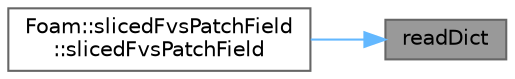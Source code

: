digraph "readDict"
{
 // LATEX_PDF_SIZE
  bgcolor="transparent";
  edge [fontname=Helvetica,fontsize=10,labelfontname=Helvetica,labelfontsize=10];
  node [fontname=Helvetica,fontsize=10,shape=box,height=0.2,width=0.4];
  rankdir="RL";
  Node1 [id="Node000001",label="readDict",height=0.2,width=0.4,color="gray40", fillcolor="grey60", style="filled", fontcolor="black",tooltip=" "];
  Node1 -> Node2 [id="edge1_Node000001_Node000002",dir="back",color="steelblue1",style="solid",tooltip=" "];
  Node2 [id="Node000002",label="Foam::slicedFvsPatchField\l::slicedFvsPatchField",height=0.2,width=0.4,color="grey40", fillcolor="white", style="filled",URL="$classFoam_1_1slicedFvsPatchField.html#a3ebb510002c6796c98a4984f4f4fffda",tooltip=" "];
}
